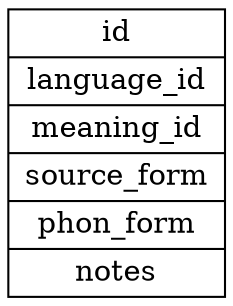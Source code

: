 digraph g {
node [shape=record];
form [label="{ id | language_id | meaning_id | source_form | phon_form | notes }"];
}
